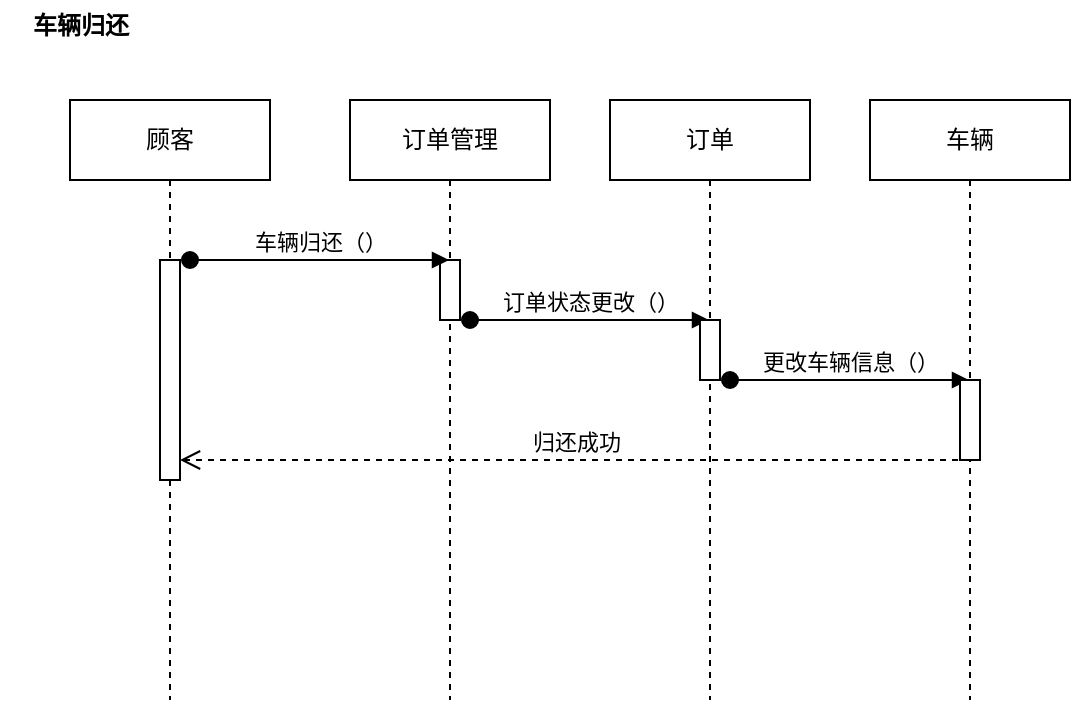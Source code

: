 <mxfile version="22.1.3" type="device">
  <diagram name="第 1 页" id="PmJPl7VqlT8Qzu_wO0bO">
    <mxGraphModel dx="1339" dy="793" grid="1" gridSize="10" guides="1" tooltips="1" connect="1" arrows="1" fold="1" page="1" pageScale="1" pageWidth="827" pageHeight="1169" background="#ffffff" math="0" shadow="0">
      <root>
        <mxCell id="0" />
        <mxCell id="1" parent="0" />
        <mxCell id="qlAsN0k0xxeZPc679twi-1" value="顾客" style="shape=umlLifeline;perimeter=lifelinePerimeter;whiteSpace=wrap;html=1;container=1;dropTarget=0;collapsible=0;recursiveResize=0;outlineConnect=0;portConstraint=eastwest;newEdgeStyle={&quot;curved&quot;:0,&quot;rounded&quot;:0};" vertex="1" parent="1">
          <mxGeometry x="80" y="240" width="100" height="300" as="geometry" />
        </mxCell>
        <mxCell id="qlAsN0k0xxeZPc679twi-2" value="" style="html=1;points=[[0,0,0,0,5],[0,1,0,0,-5],[1,0,0,0,5],[1,1,0,0,-5]];perimeter=orthogonalPerimeter;outlineConnect=0;targetShapes=umlLifeline;portConstraint=eastwest;newEdgeStyle={&quot;curved&quot;:0,&quot;rounded&quot;:0};" vertex="1" parent="qlAsN0k0xxeZPc679twi-1">
          <mxGeometry x="45" y="80" width="10" height="110" as="geometry" />
        </mxCell>
        <mxCell id="qlAsN0k0xxeZPc679twi-3" value="订单管理" style="shape=umlLifeline;perimeter=lifelinePerimeter;whiteSpace=wrap;html=1;container=1;dropTarget=0;collapsible=0;recursiveResize=0;outlineConnect=0;portConstraint=eastwest;newEdgeStyle={&quot;curved&quot;:0,&quot;rounded&quot;:0};" vertex="1" parent="1">
          <mxGeometry x="220" y="240" width="100" height="300" as="geometry" />
        </mxCell>
        <mxCell id="qlAsN0k0xxeZPc679twi-4" value="" style="html=1;points=[[0,0,0,0,5],[0,1,0,0,-5],[1,0,0,0,5],[1,1,0,0,-5]];perimeter=orthogonalPerimeter;outlineConnect=0;targetShapes=umlLifeline;portConstraint=eastwest;newEdgeStyle={&quot;curved&quot;:0,&quot;rounded&quot;:0};" vertex="1" parent="qlAsN0k0xxeZPc679twi-3">
          <mxGeometry x="45" y="80" width="10" height="30" as="geometry" />
        </mxCell>
        <mxCell id="qlAsN0k0xxeZPc679twi-5" value="车辆归还（）" style="html=1;verticalAlign=bottom;startArrow=oval;startFill=1;endArrow=block;startSize=8;curved=0;rounded=0;" edge="1" parent="1" target="qlAsN0k0xxeZPc679twi-3">
          <mxGeometry width="60" relative="1" as="geometry">
            <mxPoint x="140" y="320" as="sourcePoint" />
            <mxPoint x="200" y="320" as="targetPoint" />
          </mxGeometry>
        </mxCell>
        <mxCell id="qlAsN0k0xxeZPc679twi-6" value="订单状态更改（）" style="html=1;verticalAlign=bottom;startArrow=oval;startFill=1;endArrow=block;startSize=8;curved=0;rounded=0;" edge="1" parent="1" target="qlAsN0k0xxeZPc679twi-7">
          <mxGeometry width="60" relative="1" as="geometry">
            <mxPoint x="280" y="350" as="sourcePoint" />
            <mxPoint x="370" y="350" as="targetPoint" />
          </mxGeometry>
        </mxCell>
        <mxCell id="qlAsN0k0xxeZPc679twi-7" value="订单" style="shape=umlLifeline;perimeter=lifelinePerimeter;whiteSpace=wrap;html=1;container=1;dropTarget=0;collapsible=0;recursiveResize=0;outlineConnect=0;portConstraint=eastwest;newEdgeStyle={&quot;curved&quot;:0,&quot;rounded&quot;:0};" vertex="1" parent="1">
          <mxGeometry x="350" y="240" width="100" height="300" as="geometry" />
        </mxCell>
        <mxCell id="qlAsN0k0xxeZPc679twi-8" value="" style="html=1;points=[[0,0,0,0,5],[0,1,0,0,-5],[1,0,0,0,5],[1,1,0,0,-5]];perimeter=orthogonalPerimeter;outlineConnect=0;targetShapes=umlLifeline;portConstraint=eastwest;newEdgeStyle={&quot;curved&quot;:0,&quot;rounded&quot;:0};" vertex="1" parent="qlAsN0k0xxeZPc679twi-7">
          <mxGeometry x="45" y="110" width="10" height="30" as="geometry" />
        </mxCell>
        <mxCell id="qlAsN0k0xxeZPc679twi-9" value="更改车辆信息（）" style="html=1;verticalAlign=bottom;startArrow=oval;startFill=1;endArrow=block;startSize=8;curved=0;rounded=0;" edge="1" parent="1" target="qlAsN0k0xxeZPc679twi-10">
          <mxGeometry width="60" relative="1" as="geometry">
            <mxPoint x="410" y="380" as="sourcePoint" />
            <mxPoint x="490" y="380" as="targetPoint" />
          </mxGeometry>
        </mxCell>
        <mxCell id="qlAsN0k0xxeZPc679twi-10" value="车辆" style="shape=umlLifeline;perimeter=lifelinePerimeter;whiteSpace=wrap;html=1;container=1;dropTarget=0;collapsible=0;recursiveResize=0;outlineConnect=0;portConstraint=eastwest;newEdgeStyle={&quot;curved&quot;:0,&quot;rounded&quot;:0};" vertex="1" parent="1">
          <mxGeometry x="480" y="240" width="100" height="300" as="geometry" />
        </mxCell>
        <mxCell id="qlAsN0k0xxeZPc679twi-11" value="" style="html=1;points=[[0,0,0,0,5],[0,1,0,0,-5],[1,0,0,0,5],[1,1,0,0,-5]];perimeter=orthogonalPerimeter;outlineConnect=0;targetShapes=umlLifeline;portConstraint=eastwest;newEdgeStyle={&quot;curved&quot;:0,&quot;rounded&quot;:0};" vertex="1" parent="qlAsN0k0xxeZPc679twi-10">
          <mxGeometry x="45" y="140" width="10" height="40" as="geometry" />
        </mxCell>
        <mxCell id="qlAsN0k0xxeZPc679twi-12" value="归还成功" style="html=1;verticalAlign=bottom;endArrow=open;dashed=1;endSize=8;curved=0;rounded=0;" edge="1" parent="1" target="qlAsN0k0xxeZPc679twi-2">
          <mxGeometry relative="1" as="geometry">
            <mxPoint x="530" y="420" as="sourcePoint" />
            <mxPoint x="140" y="420" as="targetPoint" />
          </mxGeometry>
        </mxCell>
        <mxCell id="qlAsN0k0xxeZPc679twi-13" value="车辆归还" style="text;align=center;fontStyle=1;verticalAlign=middle;spacingLeft=3;spacingRight=3;strokeColor=none;rotatable=0;points=[[0,0.5],[1,0.5]];portConstraint=eastwest;html=1;" vertex="1" parent="1">
          <mxGeometry x="45" y="190" width="80" height="26" as="geometry" />
        </mxCell>
      </root>
    </mxGraphModel>
  </diagram>
</mxfile>

